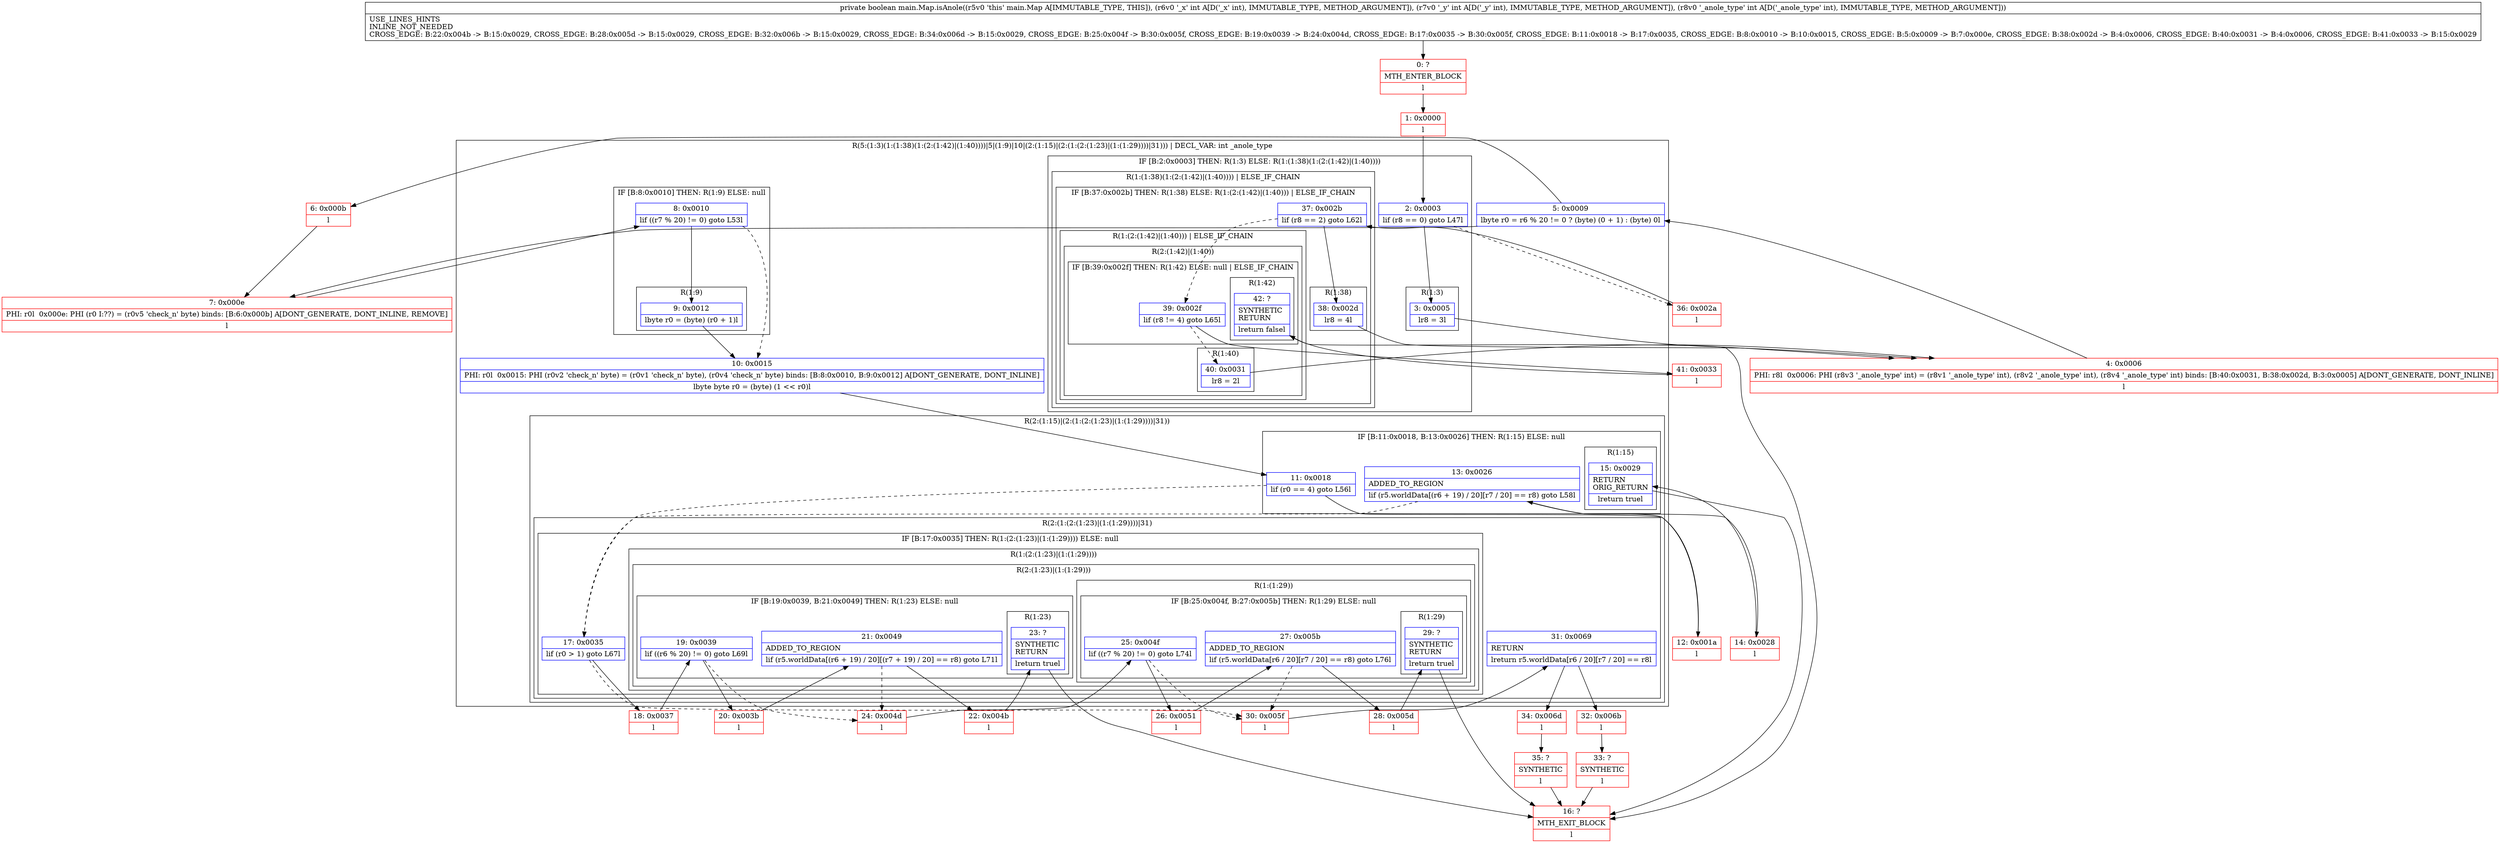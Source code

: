 digraph "CFG formain.Map.isAnole(III)Z" {
subgraph cluster_Region_1175858990 {
label = "R(5:(1:3)(1:(1:38)(1:(2:(1:42)|(1:40))))|5|(1:9)|10|(2:(1:15)|(2:(1:(2:(1:23)|(1:(1:29))))|31))) | DECL_VAR: int _anole_type\l";
node [shape=record,color=blue];
subgraph cluster_IfRegion_1705461258 {
label = "IF [B:2:0x0003] THEN: R(1:3) ELSE: R(1:(1:38)(1:(2:(1:42)|(1:40))))";
node [shape=record,color=blue];
Node_2 [shape=record,label="{2\:\ 0x0003|lif (r8 == 0) goto L47l}"];
subgraph cluster_Region_1970948221 {
label = "R(1:3)";
node [shape=record,color=blue];
Node_3 [shape=record,label="{3\:\ 0x0005|lr8 = 3l}"];
}
subgraph cluster_Region_1595838084 {
label = "R(1:(1:38)(1:(2:(1:42)|(1:40)))) | ELSE_IF_CHAIN\l";
node [shape=record,color=blue];
subgraph cluster_IfRegion_1436974504 {
label = "IF [B:37:0x002b] THEN: R(1:38) ELSE: R(1:(2:(1:42)|(1:40))) | ELSE_IF_CHAIN\l";
node [shape=record,color=blue];
Node_37 [shape=record,label="{37\:\ 0x002b|lif (r8 == 2) goto L62l}"];
subgraph cluster_Region_482115926 {
label = "R(1:38)";
node [shape=record,color=blue];
Node_38 [shape=record,label="{38\:\ 0x002d|lr8 = 4l}"];
}
subgraph cluster_Region_1264528216 {
label = "R(1:(2:(1:42)|(1:40))) | ELSE_IF_CHAIN\l";
node [shape=record,color=blue];
subgraph cluster_Region_345486127 {
label = "R(2:(1:42)|(1:40))";
node [shape=record,color=blue];
subgraph cluster_IfRegion_1071015319 {
label = "IF [B:39:0x002f] THEN: R(1:42) ELSE: null | ELSE_IF_CHAIN\l";
node [shape=record,color=blue];
Node_39 [shape=record,label="{39\:\ 0x002f|lif (r8 != 4) goto L65l}"];
subgraph cluster_Region_1509623032 {
label = "R(1:42)";
node [shape=record,color=blue];
Node_42 [shape=record,label="{42\:\ ?|SYNTHETIC\lRETURN\l|lreturn falsel}"];
}
}
subgraph cluster_Region_511695460 {
label = "R(1:40)";
node [shape=record,color=blue];
Node_40 [shape=record,label="{40\:\ 0x0031|lr8 = 2l}"];
}
}
}
}
}
}
Node_5 [shape=record,label="{5\:\ 0x0009|lbyte r0 = r6 % 20 != 0 ? (byte) (0 + 1) : (byte) 0l}"];
subgraph cluster_IfRegion_1808593268 {
label = "IF [B:8:0x0010] THEN: R(1:9) ELSE: null";
node [shape=record,color=blue];
Node_8 [shape=record,label="{8\:\ 0x0010|lif ((r7 % 20) != 0) goto L53l}"];
subgraph cluster_Region_651846002 {
label = "R(1:9)";
node [shape=record,color=blue];
Node_9 [shape=record,label="{9\:\ 0x0012|lbyte r0 = (byte) (r0 + 1)l}"];
}
}
Node_10 [shape=record,label="{10\:\ 0x0015|PHI: r0l  0x0015: PHI (r0v2 'check_n' byte) = (r0v1 'check_n' byte), (r0v4 'check_n' byte) binds: [B:8:0x0010, B:9:0x0012] A[DONT_GENERATE, DONT_INLINE]\l|lbyte byte r0 = (byte) (1 \<\< r0)l}"];
subgraph cluster_Region_1122707945 {
label = "R(2:(1:15)|(2:(1:(2:(1:23)|(1:(1:29))))|31))";
node [shape=record,color=blue];
subgraph cluster_IfRegion_1578431182 {
label = "IF [B:11:0x0018, B:13:0x0026] THEN: R(1:15) ELSE: null";
node [shape=record,color=blue];
Node_11 [shape=record,label="{11\:\ 0x0018|lif (r0 == 4) goto L56l}"];
Node_13 [shape=record,label="{13\:\ 0x0026|ADDED_TO_REGION\l|lif (r5.worldData[(r6 + 19) \/ 20][r7 \/ 20] == r8) goto L58l}"];
subgraph cluster_Region_1310529278 {
label = "R(1:15)";
node [shape=record,color=blue];
Node_15 [shape=record,label="{15\:\ 0x0029|RETURN\lORIG_RETURN\l|lreturn truel}"];
}
}
subgraph cluster_Region_1337988865 {
label = "R(2:(1:(2:(1:23)|(1:(1:29))))|31)";
node [shape=record,color=blue];
subgraph cluster_IfRegion_2030727377 {
label = "IF [B:17:0x0035] THEN: R(1:(2:(1:23)|(1:(1:29)))) ELSE: null";
node [shape=record,color=blue];
Node_17 [shape=record,label="{17\:\ 0x0035|lif (r0 \> 1) goto L67l}"];
subgraph cluster_Region_1124800732 {
label = "R(1:(2:(1:23)|(1:(1:29))))";
node [shape=record,color=blue];
subgraph cluster_Region_1479857461 {
label = "R(2:(1:23)|(1:(1:29)))";
node [shape=record,color=blue];
subgraph cluster_IfRegion_2126021163 {
label = "IF [B:19:0x0039, B:21:0x0049] THEN: R(1:23) ELSE: null";
node [shape=record,color=blue];
Node_19 [shape=record,label="{19\:\ 0x0039|lif ((r6 % 20) != 0) goto L69l}"];
Node_21 [shape=record,label="{21\:\ 0x0049|ADDED_TO_REGION\l|lif (r5.worldData[(r6 + 19) \/ 20][(r7 + 19) \/ 20] == r8) goto L71l}"];
subgraph cluster_Region_823130850 {
label = "R(1:23)";
node [shape=record,color=blue];
Node_23 [shape=record,label="{23\:\ ?|SYNTHETIC\lRETURN\l|lreturn truel}"];
}
}
subgraph cluster_Region_718916071 {
label = "R(1:(1:29))";
node [shape=record,color=blue];
subgraph cluster_IfRegion_1413098740 {
label = "IF [B:25:0x004f, B:27:0x005b] THEN: R(1:29) ELSE: null";
node [shape=record,color=blue];
Node_25 [shape=record,label="{25\:\ 0x004f|lif ((r7 % 20) != 0) goto L74l}"];
Node_27 [shape=record,label="{27\:\ 0x005b|ADDED_TO_REGION\l|lif (r5.worldData[r6 \/ 20][r7 \/ 20] == r8) goto L76l}"];
subgraph cluster_Region_1856591234 {
label = "R(1:29)";
node [shape=record,color=blue];
Node_29 [shape=record,label="{29\:\ ?|SYNTHETIC\lRETURN\l|lreturn truel}"];
}
}
}
}
}
}
Node_31 [shape=record,label="{31\:\ 0x0069|RETURN\l|lreturn r5.worldData[r6 \/ 20][r7 \/ 20] == r8l}"];
}
}
}
Node_0 [shape=record,color=red,label="{0\:\ ?|MTH_ENTER_BLOCK\l|l}"];
Node_1 [shape=record,color=red,label="{1\:\ 0x0000|l}"];
Node_4 [shape=record,color=red,label="{4\:\ 0x0006|PHI: r8l  0x0006: PHI (r8v3 '_anole_type' int) = (r8v1 '_anole_type' int), (r8v2 '_anole_type' int), (r8v4 '_anole_type' int) binds: [B:40:0x0031, B:38:0x002d, B:3:0x0005] A[DONT_GENERATE, DONT_INLINE]\l|l}"];
Node_6 [shape=record,color=red,label="{6\:\ 0x000b|l}"];
Node_7 [shape=record,color=red,label="{7\:\ 0x000e|PHI: r0l  0x000e: PHI (r0 I:??) = (r0v5 'check_n' byte) binds: [B:6:0x000b] A[DONT_GENERATE, DONT_INLINE, REMOVE]\l|l}"];
Node_12 [shape=record,color=red,label="{12\:\ 0x001a|l}"];
Node_14 [shape=record,color=red,label="{14\:\ 0x0028|l}"];
Node_16 [shape=record,color=red,label="{16\:\ ?|MTH_EXIT_BLOCK\l|l}"];
Node_18 [shape=record,color=red,label="{18\:\ 0x0037|l}"];
Node_20 [shape=record,color=red,label="{20\:\ 0x003b|l}"];
Node_22 [shape=record,color=red,label="{22\:\ 0x004b|l}"];
Node_24 [shape=record,color=red,label="{24\:\ 0x004d|l}"];
Node_26 [shape=record,color=red,label="{26\:\ 0x0051|l}"];
Node_28 [shape=record,color=red,label="{28\:\ 0x005d|l}"];
Node_30 [shape=record,color=red,label="{30\:\ 0x005f|l}"];
Node_32 [shape=record,color=red,label="{32\:\ 0x006b|l}"];
Node_33 [shape=record,color=red,label="{33\:\ ?|SYNTHETIC\l|l}"];
Node_34 [shape=record,color=red,label="{34\:\ 0x006d|l}"];
Node_35 [shape=record,color=red,label="{35\:\ ?|SYNTHETIC\l|l}"];
Node_36 [shape=record,color=red,label="{36\:\ 0x002a|l}"];
Node_41 [shape=record,color=red,label="{41\:\ 0x0033|l}"];
MethodNode[shape=record,label="{private boolean main.Map.isAnole((r5v0 'this' main.Map A[IMMUTABLE_TYPE, THIS]), (r6v0 '_x' int A[D('_x' int), IMMUTABLE_TYPE, METHOD_ARGUMENT]), (r7v0 '_y' int A[D('_y' int), IMMUTABLE_TYPE, METHOD_ARGUMENT]), (r8v0 '_anole_type' int A[D('_anole_type' int), IMMUTABLE_TYPE, METHOD_ARGUMENT]))  | USE_LINES_HINTS\lINLINE_NOT_NEEDED\lCROSS_EDGE: B:22:0x004b \-\> B:15:0x0029, CROSS_EDGE: B:28:0x005d \-\> B:15:0x0029, CROSS_EDGE: B:32:0x006b \-\> B:15:0x0029, CROSS_EDGE: B:34:0x006d \-\> B:15:0x0029, CROSS_EDGE: B:25:0x004f \-\> B:30:0x005f, CROSS_EDGE: B:19:0x0039 \-\> B:24:0x004d, CROSS_EDGE: B:17:0x0035 \-\> B:30:0x005f, CROSS_EDGE: B:11:0x0018 \-\> B:17:0x0035, CROSS_EDGE: B:8:0x0010 \-\> B:10:0x0015, CROSS_EDGE: B:5:0x0009 \-\> B:7:0x000e, CROSS_EDGE: B:38:0x002d \-\> B:4:0x0006, CROSS_EDGE: B:40:0x0031 \-\> B:4:0x0006, CROSS_EDGE: B:41:0x0033 \-\> B:15:0x0029\l}"];
MethodNode -> Node_0;
Node_2 -> Node_3;
Node_2 -> Node_36[style=dashed];
Node_3 -> Node_4;
Node_37 -> Node_38;
Node_37 -> Node_39[style=dashed];
Node_38 -> Node_4;
Node_39 -> Node_40[style=dashed];
Node_39 -> Node_41;
Node_42 -> Node_16;
Node_40 -> Node_4;
Node_5 -> Node_6;
Node_5 -> Node_7;
Node_8 -> Node_9;
Node_8 -> Node_10[style=dashed];
Node_9 -> Node_10;
Node_10 -> Node_11;
Node_11 -> Node_12;
Node_11 -> Node_17[style=dashed];
Node_13 -> Node_14;
Node_13 -> Node_17[style=dashed];
Node_15 -> Node_16;
Node_17 -> Node_18;
Node_17 -> Node_30[style=dashed];
Node_19 -> Node_20;
Node_19 -> Node_24[style=dashed];
Node_21 -> Node_22;
Node_21 -> Node_24[style=dashed];
Node_23 -> Node_16;
Node_25 -> Node_26;
Node_25 -> Node_30[style=dashed];
Node_27 -> Node_28;
Node_27 -> Node_30[style=dashed];
Node_29 -> Node_16;
Node_31 -> Node_32;
Node_31 -> Node_34;
Node_0 -> Node_1;
Node_1 -> Node_2;
Node_4 -> Node_5;
Node_6 -> Node_7;
Node_7 -> Node_8;
Node_12 -> Node_13;
Node_14 -> Node_15;
Node_18 -> Node_19;
Node_20 -> Node_21;
Node_22 -> Node_23;
Node_24 -> Node_25;
Node_26 -> Node_27;
Node_28 -> Node_29;
Node_30 -> Node_31;
Node_32 -> Node_33;
Node_33 -> Node_16;
Node_34 -> Node_35;
Node_35 -> Node_16;
Node_36 -> Node_37;
Node_41 -> Node_42;
}

